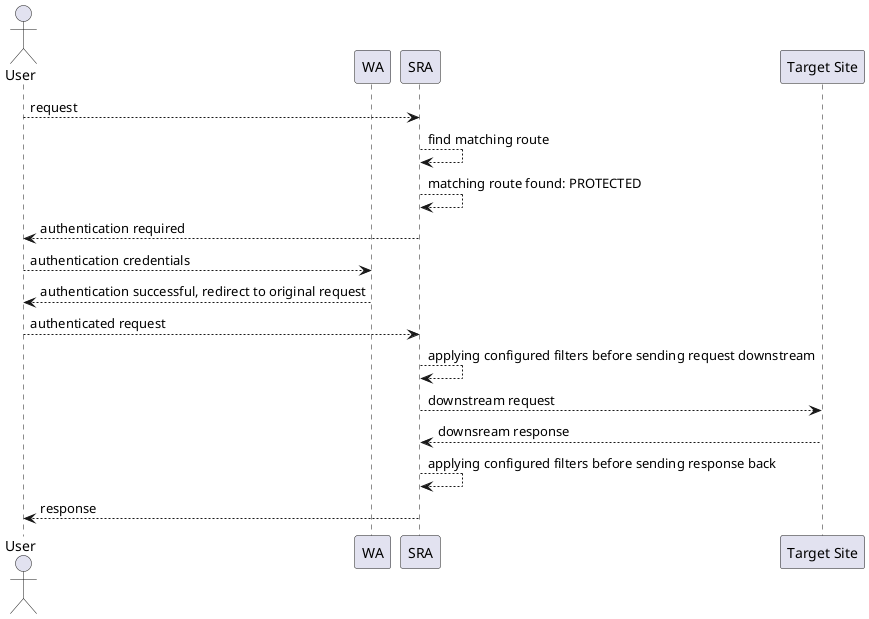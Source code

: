 /'
Licensed to the Apache Software Foundation (ASF) under one
or more contributor license agreements.  See the NOTICE file
distributed with this work for additional information
regarding copyright ownership.  The ASF licenses this file
to you under the Apache License, Version 2.0 (the
"License"); you may not use this file except in compliance
with the License.  You may obtain a copy of the License at

  http://www.apache.org/licenses/LICENSE-2.0

Unless required by applicable law or agreed to in writing,
software distributed under the License is distributed on an
"AS IS" BASIS, WITHOUT WARRANTIES OR CONDITIONS OF ANY
KIND, either express or implied.  See the License for the
specific language governing permissions and limitations
under the License.
'/

@startuml
actor "User" as user
participant "WA" as wa
participant "SRA" as sra
participant "Target Site" as target

user --> sra : request
sra --> sra : find matching route
sra --> sra : matching route found: PROTECTED
sra --> user: authentication required

user --> wa : authentication credentials
wa --> user : authentication successful, redirect to original request

user --> sra : authenticated request
sra --> sra : applying configured filters before sending request downstream
sra --> target : downstream request
target --> sra : downsream response
sra --> sra : applying configured filters before sending response back
sra --> user: response
@enduml
